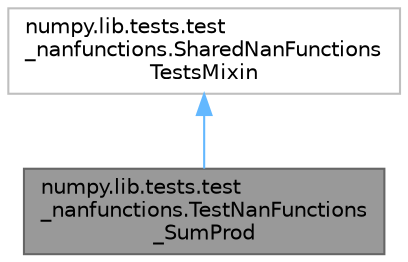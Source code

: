 digraph "numpy.lib.tests.test_nanfunctions.TestNanFunctions_SumProd"
{
 // LATEX_PDF_SIZE
  bgcolor="transparent";
  edge [fontname=Helvetica,fontsize=10,labelfontname=Helvetica,labelfontsize=10];
  node [fontname=Helvetica,fontsize=10,shape=box,height=0.2,width=0.4];
  Node1 [id="Node000001",label="numpy.lib.tests.test\l_nanfunctions.TestNanFunctions\l_SumProd",height=0.2,width=0.4,color="gray40", fillcolor="grey60", style="filled", fontcolor="black",tooltip=" "];
  Node2 -> Node1 [id="edge1_Node000001_Node000002",dir="back",color="steelblue1",style="solid",tooltip=" "];
  Node2 [id="Node000002",label="numpy.lib.tests.test\l_nanfunctions.SharedNanFunctions\lTestsMixin",height=0.2,width=0.4,color="grey75", fillcolor="white", style="filled",URL="$d7/d56/classnumpy_1_1lib_1_1tests_1_1test__nanfunctions_1_1SharedNanFunctionsTestsMixin.html",tooltip=" "];
}
